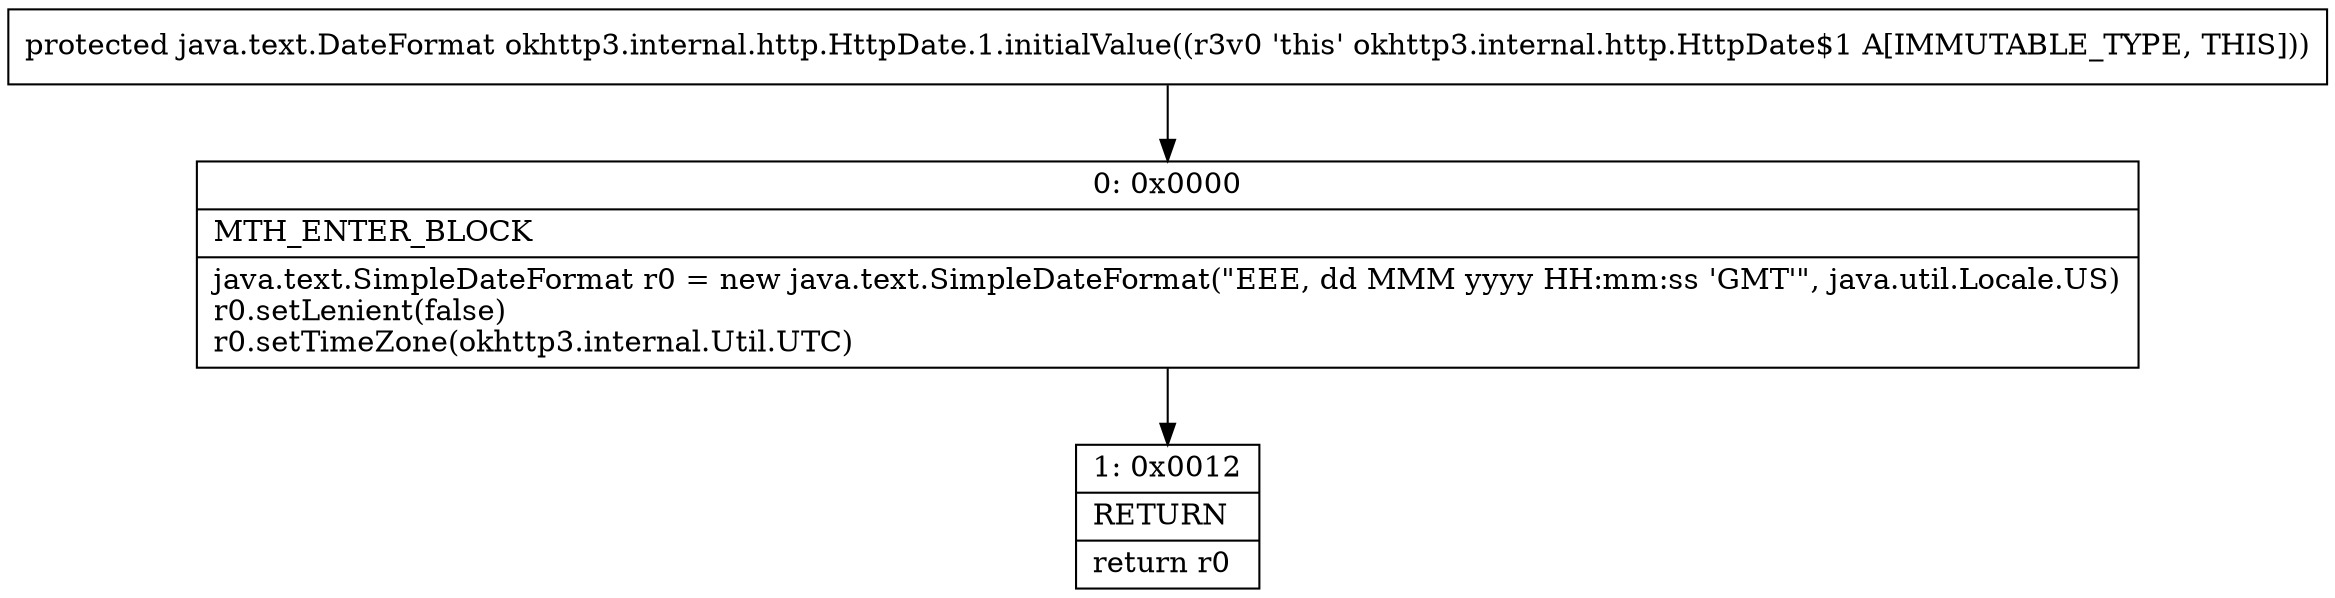 digraph "CFG forokhttp3.internal.http.HttpDate.1.initialValue()Ljava\/text\/DateFormat;" {
Node_0 [shape=record,label="{0\:\ 0x0000|MTH_ENTER_BLOCK\l|java.text.SimpleDateFormat r0 = new java.text.SimpleDateFormat(\"EEE, dd MMM yyyy HH:mm:ss 'GMT'\", java.util.Locale.US)\lr0.setLenient(false)\lr0.setTimeZone(okhttp3.internal.Util.UTC)\l}"];
Node_1 [shape=record,label="{1\:\ 0x0012|RETURN\l|return r0\l}"];
MethodNode[shape=record,label="{protected java.text.DateFormat okhttp3.internal.http.HttpDate.1.initialValue((r3v0 'this' okhttp3.internal.http.HttpDate$1 A[IMMUTABLE_TYPE, THIS])) }"];
MethodNode -> Node_0;
Node_0 -> Node_1;
}

